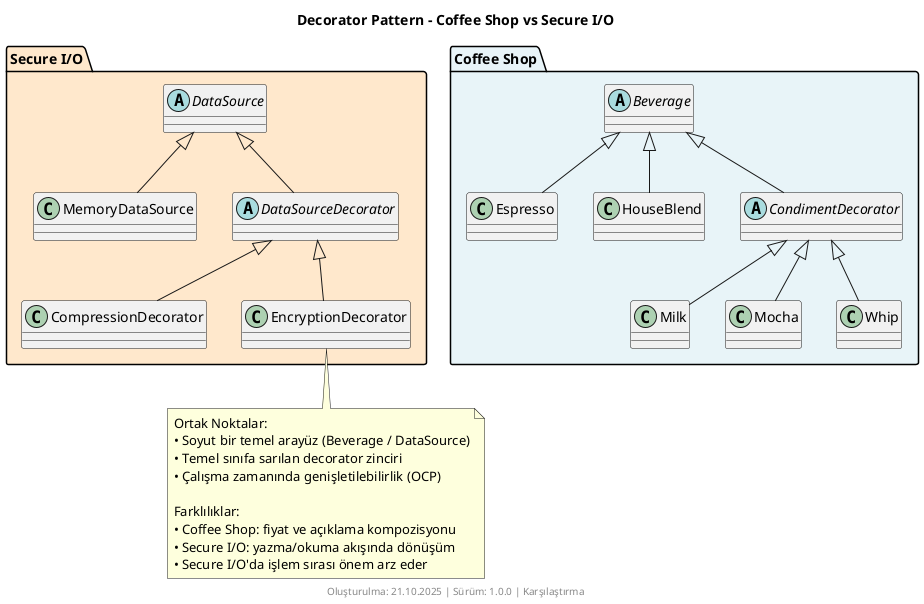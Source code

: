 @startuml decorator-comparison
/'
 * @file decorator-comparison.puml
 * @brief Decorator - Coffee Shop vs Secure I/O karşılaştırması
 * @author Muhammed Kayra Bulut
 * @date 21.10.2025
 * @version 1.0.0
'/

title Decorator Pattern - Coffee Shop vs Secure I/O

skinparam backgroundColor #FFFFFF
skinparam shadowing false

package "Coffee Shop" #E8F4F8 {
  abstract class Beverage
  class Espresso
  class HouseBlend
  abstract class CondimentDecorator
  class Milk
  class Mocha
  class Whip

  Beverage <|-- Espresso
  Beverage <|-- HouseBlend
  Beverage <|-- CondimentDecorator
  CondimentDecorator <|-- Milk
  CondimentDecorator <|-- Mocha
  CondimentDecorator <|-- Whip
}

package "Secure I/O" #FFE8CC {
  abstract class DataSource
  class MemoryDataSource
  abstract class DataSourceDecorator
  class CompressionDecorator
  class EncryptionDecorator

  DataSource <|-- MemoryDataSource
  DataSource <|-- DataSourceDecorator
  DataSourceDecorator <|-- CompressionDecorator
  DataSourceDecorator <|-- EncryptionDecorator
}

note bottom
  Ortak Noktalar:
  • Soyut bir temel arayüz (Beverage / DataSource)
  • Temel sınıfa sarılan decorator zinciri
  • Çalışma zamanında genişletilebilirlik (OCP)

  Farklılıklar:
  • Coffee Shop: fiyat ve açıklama kompozisyonu
  • Secure I/O: yazma/okuma akışında dönüşüm
  • Secure I/O'da işlem sırası önem arz eder
end note

footer Oluşturulma: 21.10.2025 | Sürüm: 1.0.0 | Karşılaştırma

@enduml

